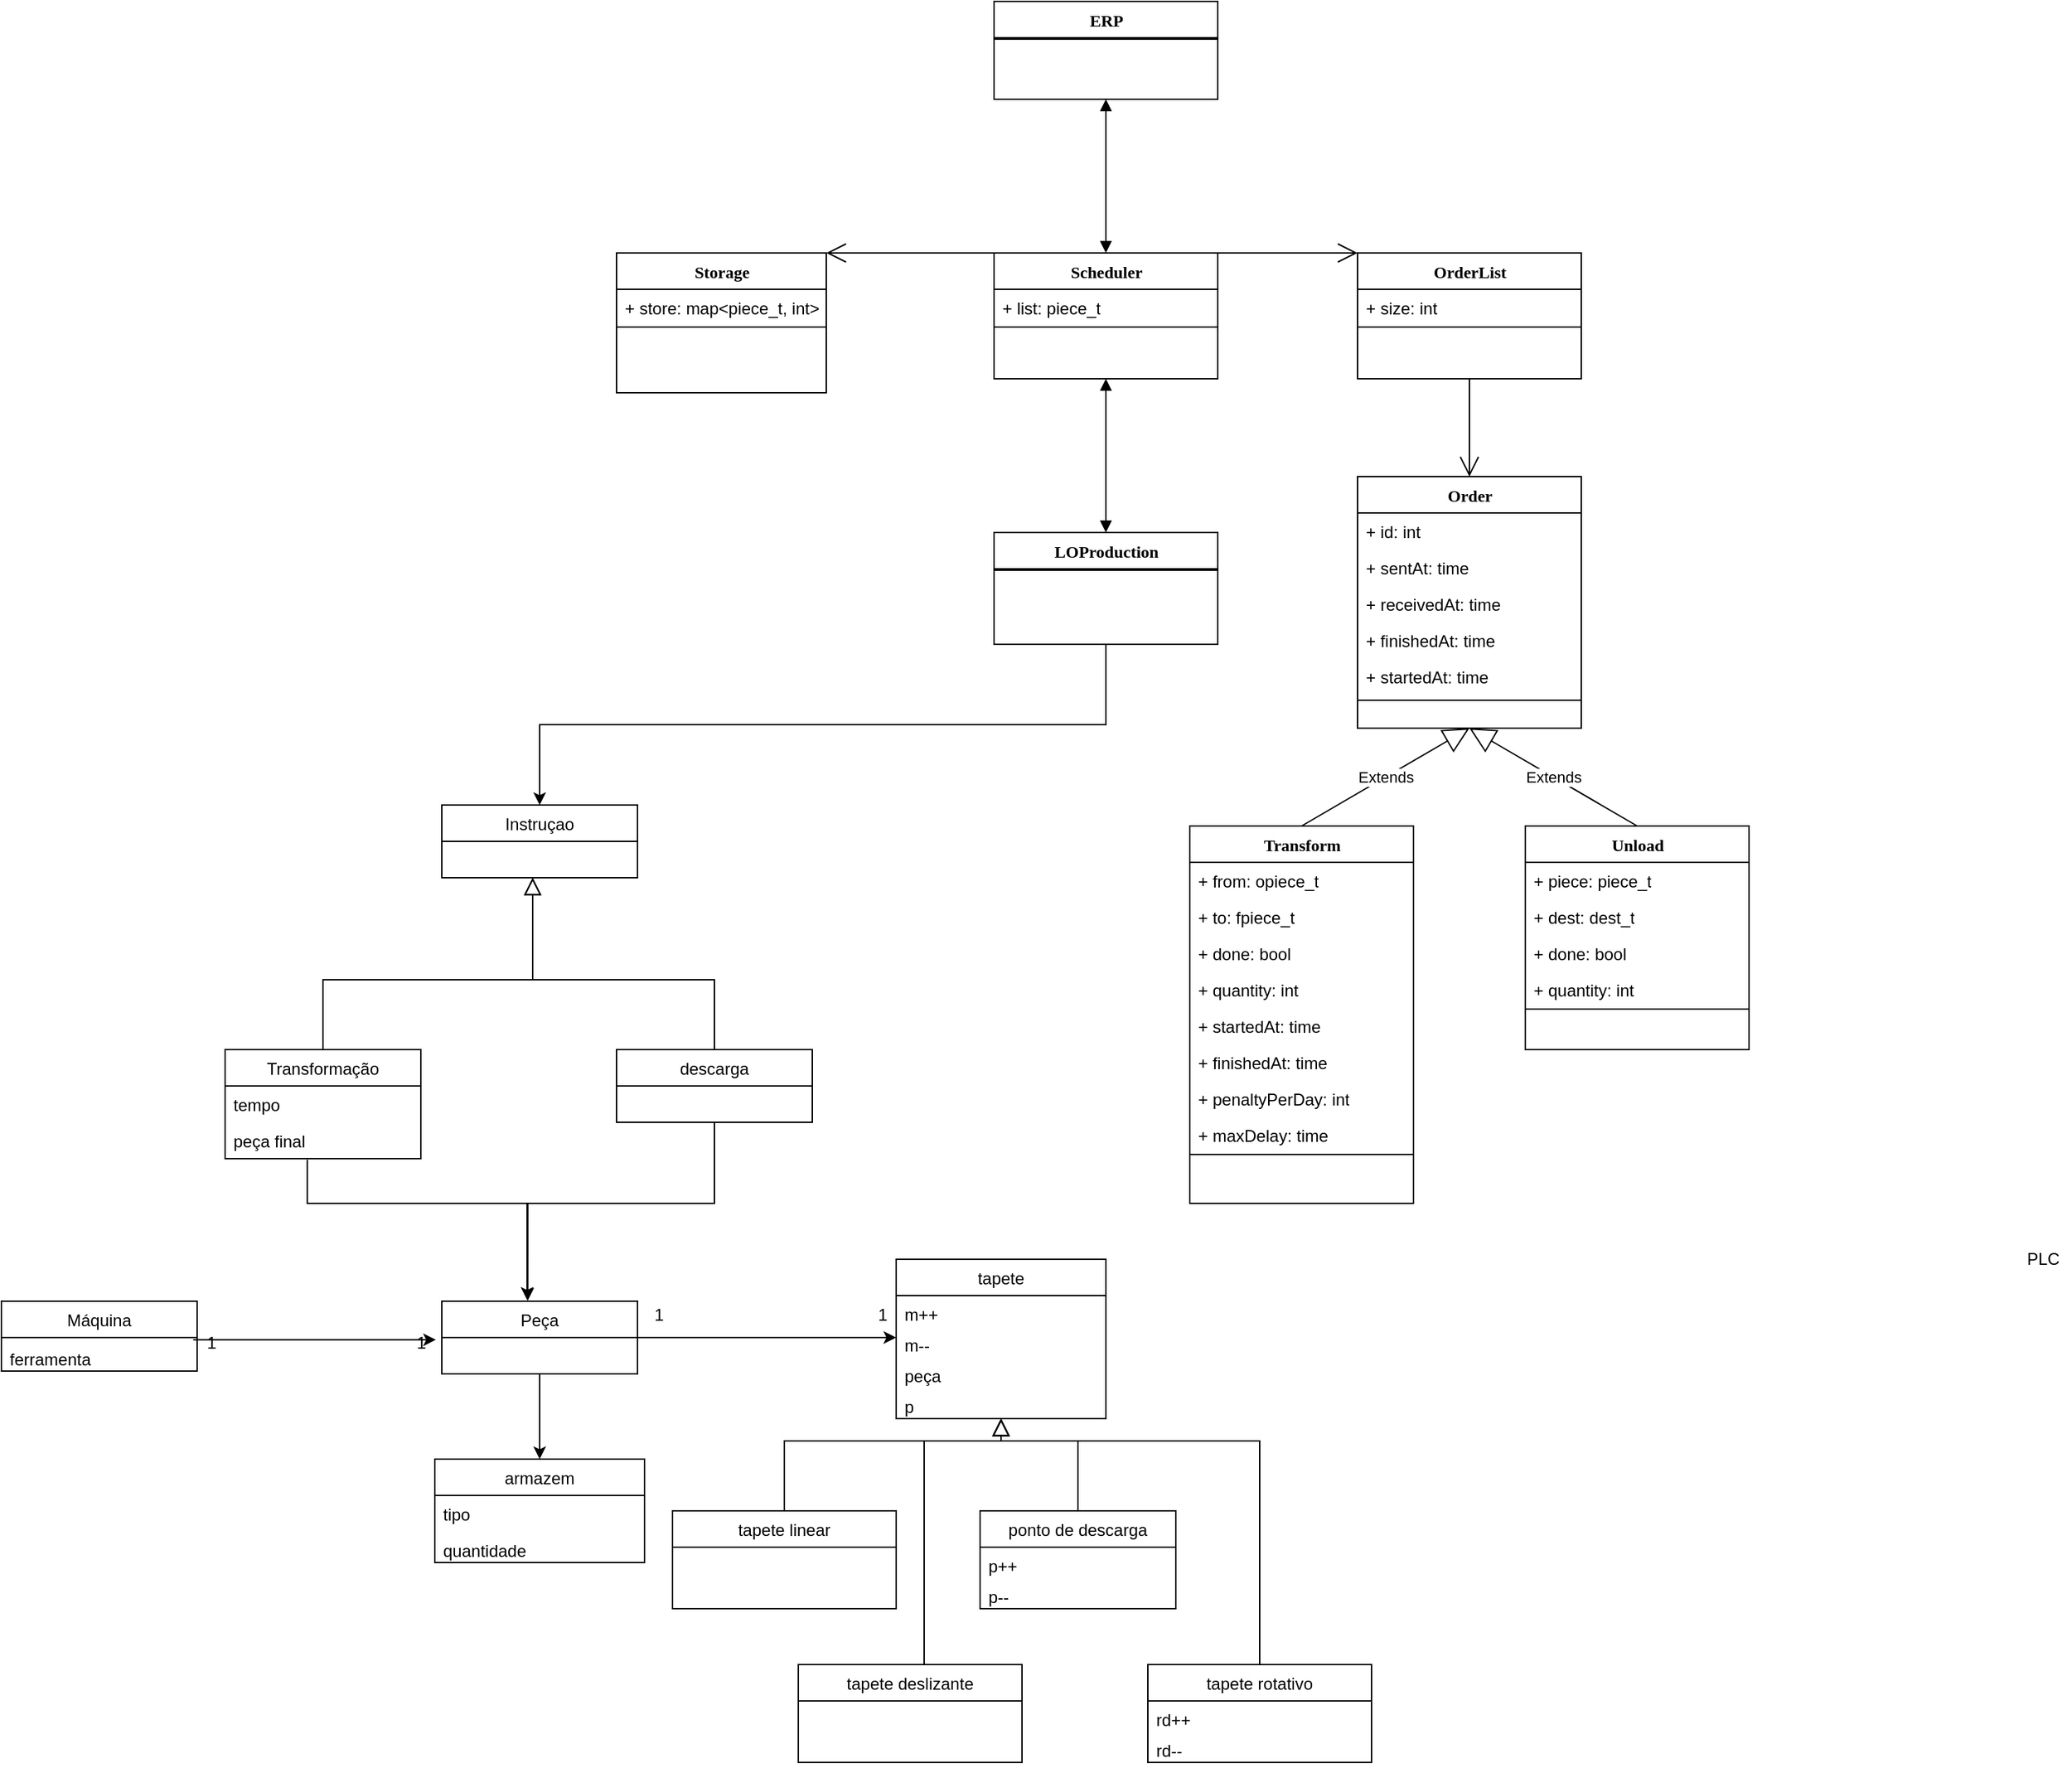 <mxfile version="14.4.3" type="device"><diagram id="C5RBs43oDa-KdzZeNtuy" name="Page-1"><mxGraphModel dx="1707" dy="4287" grid="1" gridSize="10" guides="1" tooltips="1" connect="1" arrows="1" fold="1" page="1" pageScale="1" pageWidth="2339" pageHeight="3300" math="0" shadow="0"><root><mxCell id="WIyWlLk6GJQsqaUBKTNV-0"/><mxCell id="WIyWlLk6GJQsqaUBKTNV-1" parent="WIyWlLk6GJQsqaUBKTNV-0"/><mxCell id="zkfFHV4jXpPFQw0GAbJ--0" value="tapete" style="swimlane;fontStyle=0;align=center;verticalAlign=top;childLayout=stackLayout;horizontal=1;startSize=26;horizontalStack=0;resizeParent=1;resizeLast=0;collapsible=1;marginBottom=0;rounded=0;shadow=0;strokeWidth=1;" parent="WIyWlLk6GJQsqaUBKTNV-1" vertex="1"><mxGeometry x="780" y="290" width="150" height="114" as="geometry"><mxRectangle x="230" y="140" width="160" height="26" as="alternateBounds"/></mxGeometry></mxCell><mxCell id="v0CSBMCxeXfFN6TYAhiG-16" value="m++" style="text;strokeColor=none;fillColor=none;align=left;verticalAlign=top;spacingLeft=4;spacingRight=4;overflow=hidden;rotatable=0;points=[[0,0.5],[1,0.5]];portConstraint=eastwest;" parent="zkfFHV4jXpPFQw0GAbJ--0" vertex="1"><mxGeometry y="26" width="150" height="22" as="geometry"/></mxCell><mxCell id="v0CSBMCxeXfFN6TYAhiG-17" value="m--" style="text;strokeColor=none;fillColor=none;align=left;verticalAlign=top;spacingLeft=4;spacingRight=4;overflow=hidden;rotatable=0;points=[[0,0.5],[1,0.5]];portConstraint=eastwest;" parent="zkfFHV4jXpPFQw0GAbJ--0" vertex="1"><mxGeometry y="48" width="150" height="22" as="geometry"/></mxCell><mxCell id="Hv88nGo8CJfl4TPQzzaQ-0" value="peça" style="text;strokeColor=none;fillColor=none;align=left;verticalAlign=top;spacingLeft=4;spacingRight=4;overflow=hidden;rotatable=0;points=[[0,0.5],[1,0.5]];portConstraint=eastwest;" parent="zkfFHV4jXpPFQw0GAbJ--0" vertex="1"><mxGeometry y="70" width="150" height="22" as="geometry"/></mxCell><mxCell id="Hv88nGo8CJfl4TPQzzaQ-20" value="p" style="text;strokeColor=none;fillColor=none;align=left;verticalAlign=top;spacingLeft=4;spacingRight=4;overflow=hidden;rotatable=0;points=[[0,0.5],[1,0.5]];portConstraint=eastwest;" parent="zkfFHV4jXpPFQw0GAbJ--0" vertex="1"><mxGeometry y="92" width="150" height="22" as="geometry"/></mxCell><mxCell id="zkfFHV4jXpPFQw0GAbJ--6" value="tapete linear" style="swimlane;fontStyle=0;align=center;verticalAlign=top;childLayout=stackLayout;horizontal=1;startSize=26;horizontalStack=0;resizeParent=1;resizeLast=0;collapsible=1;marginBottom=0;rounded=0;shadow=0;strokeWidth=1;" parent="WIyWlLk6GJQsqaUBKTNV-1" vertex="1"><mxGeometry x="620" y="470" width="160" height="70" as="geometry"><mxRectangle x="130" y="380" width="160" height="26" as="alternateBounds"/></mxGeometry></mxCell><mxCell id="zkfFHV4jXpPFQw0GAbJ--12" value="" style="endArrow=block;endSize=10;endFill=0;shadow=0;strokeWidth=1;rounded=0;edgeStyle=elbowEdgeStyle;elbow=vertical;exitX=0.5;exitY=0;exitDx=0;exitDy=0;" parent="WIyWlLk6GJQsqaUBKTNV-1" source="zkfFHV4jXpPFQw0GAbJ--6" target="zkfFHV4jXpPFQw0GAbJ--0" edge="1"><mxGeometry width="160" relative="1" as="geometry"><mxPoint x="750" y="470" as="sourcePoint"/><mxPoint x="750" y="313" as="targetPoint"/><Array as="points"><mxPoint x="855" y="420"/></Array></mxGeometry></mxCell><mxCell id="zkfFHV4jXpPFQw0GAbJ--13" value="tapete rotativo" style="swimlane;fontStyle=0;align=center;verticalAlign=top;childLayout=stackLayout;horizontal=1;startSize=26;horizontalStack=0;resizeParent=1;resizeLast=0;collapsible=1;marginBottom=0;rounded=0;shadow=0;strokeWidth=1;" parent="WIyWlLk6GJQsqaUBKTNV-1" vertex="1"><mxGeometry x="960" y="580" width="160" height="70" as="geometry"><mxRectangle x="340" y="380" width="170" height="26" as="alternateBounds"/></mxGeometry></mxCell><mxCell id="v0CSBMCxeXfFN6TYAhiG-13" value="rd++" style="text;strokeColor=none;fillColor=none;align=left;verticalAlign=top;spacingLeft=4;spacingRight=4;overflow=hidden;rotatable=0;points=[[0,0.5],[1,0.5]];portConstraint=eastwest;" parent="zkfFHV4jXpPFQw0GAbJ--13" vertex="1"><mxGeometry y="26" width="160" height="22" as="geometry"/></mxCell><mxCell id="v0CSBMCxeXfFN6TYAhiG-18" value="rd--" style="text;strokeColor=none;fillColor=none;align=left;verticalAlign=top;spacingLeft=4;spacingRight=4;overflow=hidden;rotatable=0;points=[[0,0.5],[1,0.5]];portConstraint=eastwest;" parent="zkfFHV4jXpPFQw0GAbJ--13" vertex="1"><mxGeometry y="48" width="160" height="22" as="geometry"/></mxCell><mxCell id="zkfFHV4jXpPFQw0GAbJ--16" value="" style="endArrow=block;endSize=10;endFill=0;shadow=0;strokeWidth=1;rounded=0;edgeStyle=elbowEdgeStyle;elbow=vertical;" parent="WIyWlLk6GJQsqaUBKTNV-1" source="zkfFHV4jXpPFQw0GAbJ--13" target="zkfFHV4jXpPFQw0GAbJ--0" edge="1"><mxGeometry width="160" relative="1" as="geometry"><mxPoint x="760" y="483" as="sourcePoint"/><mxPoint x="860" y="381" as="targetPoint"/><Array as="points"><mxPoint x="1040" y="420"/><mxPoint x="1010" y="420"/></Array></mxGeometry></mxCell><mxCell id="P91-9rj1W5YFHBLRvSyS-11" value="Máquina" style="swimlane;fontStyle=0;childLayout=stackLayout;horizontal=1;startSize=26;fillColor=none;horizontalStack=0;resizeParent=1;resizeParentMax=0;resizeLast=0;collapsible=1;marginBottom=0;" parent="WIyWlLk6GJQsqaUBKTNV-1" vertex="1"><mxGeometry x="140" y="320" width="140" height="50" as="geometry"/></mxCell><mxCell id="P91-9rj1W5YFHBLRvSyS-15" value="armazem" style="swimlane;fontStyle=0;childLayout=stackLayout;horizontal=1;startSize=26;fillColor=none;horizontalStack=0;resizeParent=1;resizeParentMax=0;resizeLast=0;collapsible=1;marginBottom=0;" parent="WIyWlLk6GJQsqaUBKTNV-1" vertex="1"><mxGeometry x="450" y="433" width="150" height="74" as="geometry"/></mxCell><mxCell id="P91-9rj1W5YFHBLRvSyS-16" value="tipo" style="text;strokeColor=none;fillColor=none;align=left;verticalAlign=top;spacingLeft=4;spacingRight=4;overflow=hidden;rotatable=0;points=[[0,0.5],[1,0.5]];portConstraint=eastwest;" parent="P91-9rj1W5YFHBLRvSyS-15" vertex="1"><mxGeometry y="26" width="150" height="26" as="geometry"/></mxCell><mxCell id="P91-9rj1W5YFHBLRvSyS-27" value="quantidade" style="text;strokeColor=none;fillColor=none;align=left;verticalAlign=top;spacingLeft=4;spacingRight=4;overflow=hidden;rotatable=0;points=[[0,0.5],[1,0.5]];portConstraint=eastwest;" parent="P91-9rj1W5YFHBLRvSyS-15" vertex="1"><mxGeometry y="52" width="150" height="22" as="geometry"/></mxCell><mxCell id="P91-9rj1W5YFHBLRvSyS-34" value="" style="endArrow=block;endSize=10;endFill=0;shadow=0;strokeWidth=1;rounded=0;edgeStyle=elbowEdgeStyle;elbow=vertical;exitX=0.5;exitY=0;exitDx=0;exitDy=0;entryX=0.5;entryY=1;entryDx=0;entryDy=0;" parent="WIyWlLk6GJQsqaUBKTNV-1" source="P91-9rj1W5YFHBLRvSyS-35" target="zkfFHV4jXpPFQw0GAbJ--0" edge="1"><mxGeometry width="160" relative="1" as="geometry"><mxPoint x="1120" y="510" as="sourcePoint"/><mxPoint x="1210" y="414" as="targetPoint"/><Array as="points"><mxPoint x="920" y="420"/><mxPoint x="1010" y="510"/><mxPoint x="890" y="420"/><mxPoint x="960" y="490"/><mxPoint x="1260" y="470"/></Array></mxGeometry></mxCell><mxCell id="P91-9rj1W5YFHBLRvSyS-35" value="ponto de descarga" style="swimlane;fontStyle=0;childLayout=stackLayout;horizontal=1;startSize=26;fillColor=none;horizontalStack=0;resizeParent=1;resizeParentMax=0;resizeLast=0;collapsible=1;marginBottom=0;" parent="WIyWlLk6GJQsqaUBKTNV-1" vertex="1"><mxGeometry x="840" y="470" width="140" height="70" as="geometry"/></mxCell><mxCell id="v0CSBMCxeXfFN6TYAhiG-19" value="p++" style="text;strokeColor=none;fillColor=none;align=left;verticalAlign=top;spacingLeft=4;spacingRight=4;overflow=hidden;rotatable=0;points=[[0,0.5],[1,0.5]];portConstraint=eastwest;" parent="P91-9rj1W5YFHBLRvSyS-35" vertex="1"><mxGeometry y="26" width="140" height="22" as="geometry"/></mxCell><mxCell id="v0CSBMCxeXfFN6TYAhiG-20" value="p--" style="text;strokeColor=none;fillColor=none;align=left;verticalAlign=top;spacingLeft=4;spacingRight=4;overflow=hidden;rotatable=0;points=[[0,0.5],[1,0.5]];portConstraint=eastwest;" parent="P91-9rj1W5YFHBLRvSyS-35" vertex="1"><mxGeometry y="48" width="140" height="22" as="geometry"/></mxCell><mxCell id="P91-9rj1W5YFHBLRvSyS-59" style="edgeStyle=orthogonalEdgeStyle;rounded=0;orthogonalLoop=1;jettySize=auto;html=1;exitX=1;exitY=0.5;exitDx=0;exitDy=0;" parent="WIyWlLk6GJQsqaUBKTNV-1" source="P91-9rj1W5YFHBLRvSyS-53" edge="1"><mxGeometry relative="1" as="geometry"><mxPoint x="780" y="346" as="targetPoint"/></mxGeometry></mxCell><mxCell id="v0CSBMCxeXfFN6TYAhiG-6" style="edgeStyle=orthogonalEdgeStyle;rounded=0;orthogonalLoop=1;jettySize=auto;html=1;exitX=0.5;exitY=1;exitDx=0;exitDy=0;" parent="WIyWlLk6GJQsqaUBKTNV-1" source="P91-9rj1W5YFHBLRvSyS-53" target="P91-9rj1W5YFHBLRvSyS-15" edge="1"><mxGeometry relative="1" as="geometry"/></mxCell><mxCell id="P91-9rj1W5YFHBLRvSyS-53" value="Peça" style="swimlane;fontStyle=0;childLayout=stackLayout;horizontal=1;startSize=26;fillColor=none;horizontalStack=0;resizeParent=1;resizeParentMax=0;resizeLast=0;collapsible=1;marginBottom=0;" parent="WIyWlLk6GJQsqaUBKTNV-1" vertex="1"><mxGeometry x="455" y="320" width="140" height="52" as="geometry"/></mxCell><mxCell id="P91-9rj1W5YFHBLRvSyS-62" style="edgeStyle=orthogonalEdgeStyle;rounded=0;orthogonalLoop=1;jettySize=auto;html=1;exitX=-0.14;exitY=0.38;exitDx=0;exitDy=0;entryX=1.04;entryY=0.38;entryDx=0;entryDy=0;exitPerimeter=0;entryPerimeter=0;" parent="WIyWlLk6GJQsqaUBKTNV-1" source="P91-9rj1W5YFHBLRvSyS-81" target="P91-9rj1W5YFHBLRvSyS-82" edge="1"><mxGeometry relative="1" as="geometry"><Array as="points"><mxPoint x="410" y="348"/><mxPoint x="410" y="348"/></Array></mxGeometry></mxCell><mxCell id="P91-9rj1W5YFHBLRvSyS-61" value="ferramenta" style="text;strokeColor=none;fillColor=none;align=left;verticalAlign=top;spacingLeft=4;spacingRight=4;overflow=hidden;rotatable=0;points=[[0,0.5],[1,0.5]];portConstraint=eastwest;" parent="WIyWlLk6GJQsqaUBKTNV-1" vertex="1"><mxGeometry x="140" y="348" width="140" height="22" as="geometry"/></mxCell><mxCell id="P91-9rj1W5YFHBLRvSyS-64" value="Transformação" style="swimlane;fontStyle=0;childLayout=stackLayout;horizontal=1;startSize=26;fillColor=none;horizontalStack=0;resizeParent=1;resizeParentMax=0;resizeLast=0;collapsible=1;marginBottom=0;" parent="WIyWlLk6GJQsqaUBKTNV-1" vertex="1"><mxGeometry x="300" y="140" width="140" height="78" as="geometry"/></mxCell><mxCell id="P91-9rj1W5YFHBLRvSyS-65" value="tempo" style="text;strokeColor=none;fillColor=none;align=left;verticalAlign=top;spacingLeft=4;spacingRight=4;overflow=hidden;rotatable=0;points=[[0,0.5],[1,0.5]];portConstraint=eastwest;" parent="P91-9rj1W5YFHBLRvSyS-64" vertex="1"><mxGeometry y="26" width="140" height="26" as="geometry"/></mxCell><mxCell id="P91-9rj1W5YFHBLRvSyS-66" value="peça final" style="text;strokeColor=none;fillColor=none;align=left;verticalAlign=top;spacingLeft=4;spacingRight=4;overflow=hidden;rotatable=0;points=[[0,0.5],[1,0.5]];portConstraint=eastwest;" parent="P91-9rj1W5YFHBLRvSyS-64" vertex="1"><mxGeometry y="52" width="140" height="26" as="geometry"/></mxCell><mxCell id="P91-9rj1W5YFHBLRvSyS-79" value="1" style="text;html=1;align=center;verticalAlign=middle;resizable=0;points=[];autosize=1;" parent="WIyWlLk6GJQsqaUBKTNV-1" vertex="1"><mxGeometry x="760" y="320" width="20" height="20" as="geometry"/></mxCell><mxCell id="P91-9rj1W5YFHBLRvSyS-80" value="1" style="text;html=1;align=center;verticalAlign=middle;resizable=0;points=[];autosize=1;" parent="WIyWlLk6GJQsqaUBKTNV-1" vertex="1"><mxGeometry x="600" y="320" width="20" height="20" as="geometry"/></mxCell><mxCell id="P91-9rj1W5YFHBLRvSyS-81" value="1" style="text;html=1;align=center;verticalAlign=middle;resizable=0;points=[];autosize=1;" parent="WIyWlLk6GJQsqaUBKTNV-1" vertex="1"><mxGeometry x="280" y="340" width="20" height="20" as="geometry"/></mxCell><mxCell id="P91-9rj1W5YFHBLRvSyS-82" value="1" style="text;html=1;align=center;verticalAlign=middle;resizable=0;points=[];autosize=1;" parent="WIyWlLk6GJQsqaUBKTNV-1" vertex="1"><mxGeometry x="430" y="340" width="20" height="20" as="geometry"/></mxCell><mxCell id="v0CSBMCxeXfFN6TYAhiG-4" value="tapete deslizante" style="swimlane;fontStyle=0;align=center;verticalAlign=top;childLayout=stackLayout;horizontal=1;startSize=26;horizontalStack=0;resizeParent=1;resizeLast=0;collapsible=1;marginBottom=0;rounded=0;shadow=0;strokeWidth=1;" parent="WIyWlLk6GJQsqaUBKTNV-1" vertex="1"><mxGeometry x="710" y="580" width="160" height="70" as="geometry"><mxRectangle x="130" y="380" width="160" height="26" as="alternateBounds"/></mxGeometry></mxCell><mxCell id="v0CSBMCxeXfFN6TYAhiG-5" value="" style="endArrow=block;endSize=10;endFill=0;shadow=0;strokeWidth=1;rounded=0;edgeStyle=elbowEdgeStyle;elbow=vertical;entryX=0.5;entryY=1;entryDx=0;entryDy=0;" parent="WIyWlLk6GJQsqaUBKTNV-1" source="v0CSBMCxeXfFN6TYAhiG-4" target="zkfFHV4jXpPFQw0GAbJ--0" edge="1"><mxGeometry width="160" relative="1" as="geometry"><mxPoint x="760" y="480" as="sourcePoint"/><mxPoint x="860" y="380" as="targetPoint"/><Array as="points"><mxPoint x="800" y="420"/><mxPoint x="790" y="420"/><mxPoint x="800" y="480"/><mxPoint x="800" y="540"/><mxPoint x="855" y="510"/><mxPoint x="900" y="440"/><mxPoint x="890" y="460"/><mxPoint x="855" y="520"/><mxPoint x="860" y="450"/><mxPoint x="880" y="440"/></Array></mxGeometry></mxCell><mxCell id="v0CSBMCxeXfFN6TYAhiG-37" value="PLC" style="text;html=1;align=center;verticalAlign=middle;resizable=0;points=[];autosize=1;" parent="WIyWlLk6GJQsqaUBKTNV-1" vertex="1"><mxGeometry x="1580" y="280" width="40" height="20" as="geometry"/></mxCell><mxCell id="Hv88nGo8CJfl4TPQzzaQ-1" value="Instruçao" style="swimlane;fontStyle=0;childLayout=stackLayout;horizontal=1;startSize=26;fillColor=none;horizontalStack=0;resizeParent=1;resizeParentMax=0;resizeLast=0;collapsible=1;marginBottom=0;" parent="WIyWlLk6GJQsqaUBKTNV-1" vertex="1"><mxGeometry x="455" y="-35" width="140" height="52" as="geometry"/></mxCell><mxCell id="Hv88nGo8CJfl4TPQzzaQ-15" style="edgeStyle=orthogonalEdgeStyle;rounded=0;orthogonalLoop=1;jettySize=auto;html=1;exitX=0.5;exitY=1;exitDx=0;exitDy=0;entryX=0.439;entryY=-0.008;entryDx=0;entryDy=0;entryPerimeter=0;" parent="WIyWlLk6GJQsqaUBKTNV-1" source="Hv88nGo8CJfl4TPQzzaQ-5" target="P91-9rj1W5YFHBLRvSyS-53" edge="1"><mxGeometry relative="1" as="geometry"><Array as="points"><mxPoint x="650" y="250"/><mxPoint x="517" y="250"/></Array></mxGeometry></mxCell><mxCell id="Hv88nGo8CJfl4TPQzzaQ-5" value="descarga" style="swimlane;fontStyle=0;childLayout=stackLayout;horizontal=1;startSize=26;fillColor=none;horizontalStack=0;resizeParent=1;resizeParentMax=0;resizeLast=0;collapsible=1;marginBottom=0;" parent="WIyWlLk6GJQsqaUBKTNV-1" vertex="1"><mxGeometry x="580" y="140" width="140" height="52" as="geometry"/></mxCell><mxCell id="Hv88nGo8CJfl4TPQzzaQ-8" value="" style="endArrow=block;endSize=10;endFill=0;shadow=0;strokeWidth=1;rounded=0;edgeStyle=elbowEdgeStyle;elbow=vertical;exitX=0.5;exitY=0;exitDx=0;exitDy=0;" parent="WIyWlLk6GJQsqaUBKTNV-1" source="P91-9rj1W5YFHBLRvSyS-64" edge="1"><mxGeometry width="160" relative="1" as="geometry"><mxPoint x="810" y="590" as="sourcePoint"/><mxPoint x="520" y="17" as="targetPoint"/><Array as="points"><mxPoint x="510" y="90"/><mxPoint x="810" y="430"/><mxPoint x="800" y="430"/><mxPoint x="810" y="490"/><mxPoint x="810" y="550"/><mxPoint x="865" y="520"/><mxPoint x="910" y="450"/><mxPoint x="900" y="470"/><mxPoint x="865" y="530"/><mxPoint x="870" y="460"/><mxPoint x="890" y="450"/></Array></mxGeometry></mxCell><mxCell id="Hv88nGo8CJfl4TPQzzaQ-11" value="" style="endArrow=block;endSize=10;endFill=0;shadow=0;strokeWidth=1;rounded=0;edgeStyle=elbowEdgeStyle;elbow=vertical;exitX=0.5;exitY=0;exitDx=0;exitDy=0;" parent="WIyWlLk6GJQsqaUBKTNV-1" source="Hv88nGo8CJfl4TPQzzaQ-5" edge="1"><mxGeometry width="160" relative="1" as="geometry"><mxPoint x="380" y="174" as="sourcePoint"/><mxPoint x="520" y="17" as="targetPoint"/><Array as="points"><mxPoint x="510" y="90"/><mxPoint x="590" y="90"/><mxPoint x="820" y="440"/><mxPoint x="810" y="440"/><mxPoint x="820" y="500"/><mxPoint x="820" y="560"/><mxPoint x="875" y="530"/><mxPoint x="920" y="460"/><mxPoint x="910" y="480"/><mxPoint x="875" y="540"/><mxPoint x="880" y="470"/><mxPoint x="900" y="460"/></Array></mxGeometry></mxCell><mxCell id="Hv88nGo8CJfl4TPQzzaQ-18" style="edgeStyle=orthogonalEdgeStyle;rounded=0;orthogonalLoop=1;jettySize=auto;html=1;exitX=0.42;exitY=1.031;exitDx=0;exitDy=0;exitPerimeter=0;" parent="WIyWlLk6GJQsqaUBKTNV-1" source="P91-9rj1W5YFHBLRvSyS-66" edge="1"><mxGeometry relative="1" as="geometry"><mxPoint x="660" y="202" as="sourcePoint"/><mxPoint x="516" y="319" as="targetPoint"/><Array as="points"><mxPoint x="359" y="250"/><mxPoint x="516" y="250"/></Array></mxGeometry></mxCell><mxCell id="FWBqy35PgAxH1FF9hyQz-0" value="Order" style="swimlane;html=1;fontStyle=1;align=center;verticalAlign=top;childLayout=stackLayout;horizontal=1;startSize=26;horizontalStack=0;resizeParent=1;resizeLast=0;collapsible=1;marginBottom=0;swimlaneFillColor=#ffffff;rounded=0;shadow=0;comic=0;labelBackgroundColor=none;strokeWidth=1;fillColor=none;fontFamily=Verdana;fontSize=12" vertex="1" parent="WIyWlLk6GJQsqaUBKTNV-1"><mxGeometry x="1110" y="-270" width="160" height="180" as="geometry"/></mxCell><mxCell id="FWBqy35PgAxH1FF9hyQz-1" value="+ id: int" style="text;html=1;strokeColor=none;fillColor=none;align=left;verticalAlign=top;spacingLeft=4;spacingRight=4;whiteSpace=wrap;overflow=hidden;rotatable=0;points=[[0,0.5],[1,0.5]];portConstraint=eastwest;" vertex="1" parent="FWBqy35PgAxH1FF9hyQz-0"><mxGeometry y="26" width="160" height="26" as="geometry"/></mxCell><mxCell id="FWBqy35PgAxH1FF9hyQz-2" value="+ sentAt: time" style="text;html=1;strokeColor=none;fillColor=none;align=left;verticalAlign=top;spacingLeft=4;spacingRight=4;whiteSpace=wrap;overflow=hidden;rotatable=0;points=[[0,0.5],[1,0.5]];portConstraint=eastwest;" vertex="1" parent="FWBqy35PgAxH1FF9hyQz-0"><mxGeometry y="52" width="160" height="26" as="geometry"/></mxCell><mxCell id="FWBqy35PgAxH1FF9hyQz-3" value="+ receivedAt: time" style="text;html=1;strokeColor=none;fillColor=none;align=left;verticalAlign=top;spacingLeft=4;spacingRight=4;whiteSpace=wrap;overflow=hidden;rotatable=0;points=[[0,0.5],[1,0.5]];portConstraint=eastwest;" vertex="1" parent="FWBqy35PgAxH1FF9hyQz-0"><mxGeometry y="78" width="160" height="26" as="geometry"/></mxCell><mxCell id="FWBqy35PgAxH1FF9hyQz-4" value="+ finishedAt: time" style="text;html=1;strokeColor=none;fillColor=none;align=left;verticalAlign=top;spacingLeft=4;spacingRight=4;whiteSpace=wrap;overflow=hidden;rotatable=0;points=[[0,0.5],[1,0.5]];portConstraint=eastwest;" vertex="1" parent="FWBqy35PgAxH1FF9hyQz-0"><mxGeometry y="104" width="160" height="26" as="geometry"/></mxCell><mxCell id="FWBqy35PgAxH1FF9hyQz-5" value="+ startedAt: time" style="text;html=1;strokeColor=none;fillColor=none;align=left;verticalAlign=top;spacingLeft=4;spacingRight=4;whiteSpace=wrap;overflow=hidden;rotatable=0;points=[[0,0.5],[1,0.5]];portConstraint=eastwest;" vertex="1" parent="FWBqy35PgAxH1FF9hyQz-0"><mxGeometry y="130" width="160" height="26" as="geometry"/></mxCell><mxCell id="FWBqy35PgAxH1FF9hyQz-6" value="" style="line;html=1;strokeWidth=1;fillColor=none;align=left;verticalAlign=middle;spacingTop=-1;spacingLeft=3;spacingRight=3;rotatable=0;labelPosition=right;points=[];portConstraint=eastwest;" vertex="1" parent="FWBqy35PgAxH1FF9hyQz-0"><mxGeometry y="156" width="160" height="8" as="geometry"/></mxCell><mxCell id="FWBqy35PgAxH1FF9hyQz-7" value="Transform" style="swimlane;html=1;fontStyle=1;align=center;verticalAlign=top;childLayout=stackLayout;horizontal=1;startSize=26;horizontalStack=0;resizeParent=1;resizeLast=0;collapsible=1;marginBottom=0;swimlaneFillColor=#ffffff;rounded=0;shadow=0;comic=0;labelBackgroundColor=none;strokeWidth=1;fillColor=none;fontFamily=Verdana;fontSize=12" vertex="1" parent="WIyWlLk6GJQsqaUBKTNV-1"><mxGeometry x="990" y="-20" width="160" height="270" as="geometry"/></mxCell><mxCell id="FWBqy35PgAxH1FF9hyQz-8" value="+ from: opiece_t" style="text;html=1;strokeColor=none;fillColor=none;align=left;verticalAlign=top;spacingLeft=4;spacingRight=4;whiteSpace=wrap;overflow=hidden;rotatable=0;points=[[0,0.5],[1,0.5]];portConstraint=eastwest;" vertex="1" parent="FWBqy35PgAxH1FF9hyQz-7"><mxGeometry y="26" width="160" height="26" as="geometry"/></mxCell><mxCell id="FWBqy35PgAxH1FF9hyQz-9" value="+ to: fpiece_t" style="text;html=1;strokeColor=none;fillColor=none;align=left;verticalAlign=top;spacingLeft=4;spacingRight=4;whiteSpace=wrap;overflow=hidden;rotatable=0;points=[[0,0.5],[1,0.5]];portConstraint=eastwest;" vertex="1" parent="FWBqy35PgAxH1FF9hyQz-7"><mxGeometry y="52" width="160" height="26" as="geometry"/></mxCell><mxCell id="FWBqy35PgAxH1FF9hyQz-10" value="+ done: bool" style="text;html=1;strokeColor=none;fillColor=none;align=left;verticalAlign=top;spacingLeft=4;spacingRight=4;whiteSpace=wrap;overflow=hidden;rotatable=0;points=[[0,0.5],[1,0.5]];portConstraint=eastwest;" vertex="1" parent="FWBqy35PgAxH1FF9hyQz-7"><mxGeometry y="78" width="160" height="26" as="geometry"/></mxCell><mxCell id="FWBqy35PgAxH1FF9hyQz-11" value="+ quantity: int" style="text;html=1;strokeColor=none;fillColor=none;align=left;verticalAlign=top;spacingLeft=4;spacingRight=4;whiteSpace=wrap;overflow=hidden;rotatable=0;points=[[0,0.5],[1,0.5]];portConstraint=eastwest;" vertex="1" parent="FWBqy35PgAxH1FF9hyQz-7"><mxGeometry y="104" width="160" height="26" as="geometry"/></mxCell><mxCell id="FWBqy35PgAxH1FF9hyQz-12" value="+ startedAt: time" style="text;html=1;strokeColor=none;fillColor=none;align=left;verticalAlign=top;spacingLeft=4;spacingRight=4;whiteSpace=wrap;overflow=hidden;rotatable=0;points=[[0,0.5],[1,0.5]];portConstraint=eastwest;" vertex="1" parent="FWBqy35PgAxH1FF9hyQz-7"><mxGeometry y="130" width="160" height="26" as="geometry"/></mxCell><mxCell id="FWBqy35PgAxH1FF9hyQz-13" value="+ finishedAt: time" style="text;html=1;strokeColor=none;fillColor=none;align=left;verticalAlign=top;spacingLeft=4;spacingRight=4;whiteSpace=wrap;overflow=hidden;rotatable=0;points=[[0,0.5],[1,0.5]];portConstraint=eastwest;" vertex="1" parent="FWBqy35PgAxH1FF9hyQz-7"><mxGeometry y="156" width="160" height="26" as="geometry"/></mxCell><mxCell id="FWBqy35PgAxH1FF9hyQz-14" value="+ penaltyPerDay: int" style="text;html=1;strokeColor=none;fillColor=none;align=left;verticalAlign=top;spacingLeft=4;spacingRight=4;whiteSpace=wrap;overflow=hidden;rotatable=0;points=[[0,0.5],[1,0.5]];portConstraint=eastwest;" vertex="1" parent="FWBqy35PgAxH1FF9hyQz-7"><mxGeometry y="182" width="160" height="26" as="geometry"/></mxCell><mxCell id="FWBqy35PgAxH1FF9hyQz-15" value="+ maxDelay: time" style="text;html=1;strokeColor=none;fillColor=none;align=left;verticalAlign=top;spacingLeft=4;spacingRight=4;whiteSpace=wrap;overflow=hidden;rotatable=0;points=[[0,0.5],[1,0.5]];portConstraint=eastwest;" vertex="1" parent="FWBqy35PgAxH1FF9hyQz-7"><mxGeometry y="208" width="160" height="26" as="geometry"/></mxCell><mxCell id="FWBqy35PgAxH1FF9hyQz-16" value="" style="line;html=1;strokeWidth=1;fillColor=none;align=left;verticalAlign=middle;spacingTop=-1;spacingLeft=3;spacingRight=3;rotatable=0;labelPosition=right;points=[];portConstraint=eastwest;" vertex="1" parent="FWBqy35PgAxH1FF9hyQz-7"><mxGeometry y="234" width="160" height="2" as="geometry"/></mxCell><mxCell id="FWBqy35PgAxH1FF9hyQz-17" value="Unload" style="swimlane;html=1;fontStyle=1;align=center;verticalAlign=top;childLayout=stackLayout;horizontal=1;startSize=26;horizontalStack=0;resizeParent=1;resizeLast=0;collapsible=1;marginBottom=0;swimlaneFillColor=#ffffff;rounded=0;shadow=0;comic=0;labelBackgroundColor=none;strokeWidth=1;fillColor=none;fontFamily=Verdana;fontSize=12" vertex="1" parent="WIyWlLk6GJQsqaUBKTNV-1"><mxGeometry x="1230" y="-20" width="160" height="160" as="geometry"/></mxCell><mxCell id="FWBqy35PgAxH1FF9hyQz-18" value="+ piece: piece_t" style="text;html=1;strokeColor=none;fillColor=none;align=left;verticalAlign=top;spacingLeft=4;spacingRight=4;whiteSpace=wrap;overflow=hidden;rotatable=0;points=[[0,0.5],[1,0.5]];portConstraint=eastwest;" vertex="1" parent="FWBqy35PgAxH1FF9hyQz-17"><mxGeometry y="26" width="160" height="26" as="geometry"/></mxCell><mxCell id="FWBqy35PgAxH1FF9hyQz-19" value="+ dest: dest_t" style="text;html=1;strokeColor=none;fillColor=none;align=left;verticalAlign=top;spacingLeft=4;spacingRight=4;whiteSpace=wrap;overflow=hidden;rotatable=0;points=[[0,0.5],[1,0.5]];portConstraint=eastwest;" vertex="1" parent="FWBqy35PgAxH1FF9hyQz-17"><mxGeometry y="52" width="160" height="26" as="geometry"/></mxCell><mxCell id="FWBqy35PgAxH1FF9hyQz-20" value="+ done: bool" style="text;html=1;strokeColor=none;fillColor=none;align=left;verticalAlign=top;spacingLeft=4;spacingRight=4;whiteSpace=wrap;overflow=hidden;rotatable=0;points=[[0,0.5],[1,0.5]];portConstraint=eastwest;" vertex="1" parent="FWBqy35PgAxH1FF9hyQz-17"><mxGeometry y="78" width="160" height="26" as="geometry"/></mxCell><mxCell id="FWBqy35PgAxH1FF9hyQz-21" value="+ quantity: int" style="text;html=1;strokeColor=none;fillColor=none;align=left;verticalAlign=top;spacingLeft=4;spacingRight=4;whiteSpace=wrap;overflow=hidden;rotatable=0;points=[[0,0.5],[1,0.5]];portConstraint=eastwest;" vertex="1" parent="FWBqy35PgAxH1FF9hyQz-17"><mxGeometry y="104" width="160" height="26" as="geometry"/></mxCell><mxCell id="FWBqy35PgAxH1FF9hyQz-22" value="" style="line;html=1;strokeWidth=1;fillColor=none;align=left;verticalAlign=middle;spacingTop=-1;spacingLeft=3;spacingRight=3;rotatable=0;labelPosition=right;points=[];portConstraint=eastwest;" vertex="1" parent="FWBqy35PgAxH1FF9hyQz-17"><mxGeometry y="130" width="160" height="2" as="geometry"/></mxCell><mxCell id="FWBqy35PgAxH1FF9hyQz-23" value="Extends" style="endArrow=block;endSize=16;endFill=0;html=1;entryX=0.5;entryY=1;entryDx=0;entryDy=0;exitX=0.5;exitY=0;exitDx=0;exitDy=0;" edge="1" parent="WIyWlLk6GJQsqaUBKTNV-1" source="FWBqy35PgAxH1FF9hyQz-7" target="FWBqy35PgAxH1FF9hyQz-0"><mxGeometry width="160" relative="1" as="geometry"><mxPoint x="1045" y="-110" as="sourcePoint"/><mxPoint x="1205" y="-110" as="targetPoint"/></mxGeometry></mxCell><mxCell id="FWBqy35PgAxH1FF9hyQz-24" value="Extends" style="endArrow=block;endSize=16;endFill=0;html=1;entryX=0.5;entryY=1;entryDx=0;entryDy=0;exitX=0.5;exitY=0;exitDx=0;exitDy=0;" edge="1" parent="WIyWlLk6GJQsqaUBKTNV-1" source="FWBqy35PgAxH1FF9hyQz-17" target="FWBqy35PgAxH1FF9hyQz-0"><mxGeometry width="160" relative="1" as="geometry"><mxPoint x="1180" y="-32" as="sourcePoint"/><mxPoint x="1270" y="-160" as="targetPoint"/></mxGeometry></mxCell><mxCell id="FWBqy35PgAxH1FF9hyQz-25" value="Storage" style="swimlane;html=1;fontStyle=1;align=center;verticalAlign=top;childLayout=stackLayout;horizontal=1;startSize=26;horizontalStack=0;resizeParent=1;resizeLast=0;collapsible=1;marginBottom=0;swimlaneFillColor=#ffffff;rounded=0;shadow=0;comic=0;labelBackgroundColor=none;strokeWidth=1;fillColor=none;fontFamily=Verdana;fontSize=12" vertex="1" parent="WIyWlLk6GJQsqaUBKTNV-1"><mxGeometry x="580" y="-430" width="150" height="100" as="geometry"/></mxCell><mxCell id="FWBqy35PgAxH1FF9hyQz-26" value="+ store: map&amp;lt;piece_t, int&amp;gt;" style="text;html=1;strokeColor=none;fillColor=none;align=left;verticalAlign=top;spacingLeft=4;spacingRight=4;whiteSpace=wrap;overflow=hidden;rotatable=0;points=[[0,0.5],[1,0.5]];portConstraint=eastwest;" vertex="1" parent="FWBqy35PgAxH1FF9hyQz-25"><mxGeometry y="26" width="150" height="26" as="geometry"/></mxCell><mxCell id="FWBqy35PgAxH1FF9hyQz-27" value="" style="line;html=1;strokeWidth=1;fillColor=none;align=left;verticalAlign=middle;spacingTop=-1;spacingLeft=3;spacingRight=3;rotatable=0;labelPosition=right;points=[];portConstraint=eastwest;" vertex="1" parent="FWBqy35PgAxH1FF9hyQz-25"><mxGeometry y="52" width="150" height="2" as="geometry"/></mxCell><mxCell id="FWBqy35PgAxH1FF9hyQz-28" value="Scheduler" style="swimlane;html=1;fontStyle=1;align=center;verticalAlign=top;childLayout=stackLayout;horizontal=1;startSize=26;horizontalStack=0;resizeParent=1;resizeLast=0;collapsible=1;marginBottom=0;swimlaneFillColor=#ffffff;rounded=0;shadow=0;comic=0;labelBackgroundColor=none;strokeWidth=1;fillColor=none;fontFamily=Verdana;fontSize=12" vertex="1" parent="WIyWlLk6GJQsqaUBKTNV-1"><mxGeometry x="850" y="-430" width="160" height="90" as="geometry"/></mxCell><mxCell id="FWBqy35PgAxH1FF9hyQz-29" value="+ list: piece_t" style="text;html=1;strokeColor=none;fillColor=none;align=left;verticalAlign=top;spacingLeft=4;spacingRight=4;whiteSpace=wrap;overflow=hidden;rotatable=0;points=[[0,0.5],[1,0.5]];portConstraint=eastwest;" vertex="1" parent="FWBqy35PgAxH1FF9hyQz-28"><mxGeometry y="26" width="160" height="26" as="geometry"/></mxCell><mxCell id="FWBqy35PgAxH1FF9hyQz-30" value="" style="line;html=1;strokeWidth=1;fillColor=none;align=left;verticalAlign=middle;spacingTop=-1;spacingLeft=3;spacingRight=3;rotatable=0;labelPosition=right;points=[];portConstraint=eastwest;" vertex="1" parent="FWBqy35PgAxH1FF9hyQz-28"><mxGeometry y="52" width="160" height="2" as="geometry"/></mxCell><mxCell id="FWBqy35PgAxH1FF9hyQz-31" value="OrderList" style="swimlane;html=1;fontStyle=1;align=center;verticalAlign=top;childLayout=stackLayout;horizontal=1;startSize=26;horizontalStack=0;resizeParent=1;resizeLast=0;collapsible=1;marginBottom=0;swimlaneFillColor=#ffffff;rounded=0;shadow=0;comic=0;labelBackgroundColor=none;strokeWidth=1;fillColor=none;fontFamily=Verdana;fontSize=12" vertex="1" parent="WIyWlLk6GJQsqaUBKTNV-1"><mxGeometry x="1110" y="-430" width="160" height="90" as="geometry"/></mxCell><mxCell id="FWBqy35PgAxH1FF9hyQz-32" value="+ size: int" style="text;html=1;strokeColor=none;fillColor=none;align=left;verticalAlign=top;spacingLeft=4;spacingRight=4;whiteSpace=wrap;overflow=hidden;rotatable=0;points=[[0,0.5],[1,0.5]];portConstraint=eastwest;" vertex="1" parent="FWBqy35PgAxH1FF9hyQz-31"><mxGeometry y="26" width="160" height="26" as="geometry"/></mxCell><mxCell id="FWBqy35PgAxH1FF9hyQz-33" value="" style="line;html=1;strokeWidth=1;fillColor=none;align=left;verticalAlign=middle;spacingTop=-1;spacingLeft=3;spacingRight=3;rotatable=0;labelPosition=right;points=[];portConstraint=eastwest;" vertex="1" parent="FWBqy35PgAxH1FF9hyQz-31"><mxGeometry y="52" width="160" height="2" as="geometry"/></mxCell><mxCell id="FWBqy35PgAxH1FF9hyQz-34" value="" style="endArrow=open;endFill=1;endSize=12;html=1;exitX=0.5;exitY=1;exitDx=0;exitDy=0;entryX=0.5;entryY=0;entryDx=0;entryDy=0;" edge="1" parent="WIyWlLk6GJQsqaUBKTNV-1" source="FWBqy35PgAxH1FF9hyQz-31" target="FWBqy35PgAxH1FF9hyQz-0"><mxGeometry width="160" relative="1" as="geometry"><mxPoint x="1100" y="-270" as="sourcePoint"/><mxPoint x="1250" y="-310" as="targetPoint"/></mxGeometry></mxCell><mxCell id="FWBqy35PgAxH1FF9hyQz-35" value="" style="endArrow=open;endFill=1;endSize=12;html=1;entryX=0;entryY=0;entryDx=0;entryDy=0;exitX=1;exitY=0;exitDx=0;exitDy=0;" edge="1" parent="WIyWlLk6GJQsqaUBKTNV-1" source="FWBqy35PgAxH1FF9hyQz-28" target="FWBqy35PgAxH1FF9hyQz-31"><mxGeometry width="160" relative="1" as="geometry"><mxPoint x="1005" y="-400" as="sourcePoint"/><mxPoint x="1095" y="-400" as="targetPoint"/></mxGeometry></mxCell><mxCell id="FWBqy35PgAxH1FF9hyQz-36" value="" style="endArrow=open;endFill=1;endSize=12;html=1;entryX=1;entryY=0;entryDx=0;entryDy=0;exitX=0;exitY=0;exitDx=0;exitDy=0;" edge="1" parent="WIyWlLk6GJQsqaUBKTNV-1" source="FWBqy35PgAxH1FF9hyQz-28" target="FWBqy35PgAxH1FF9hyQz-25"><mxGeometry width="160" relative="1" as="geometry"><mxPoint x="1020" y="-420" as="sourcePoint"/><mxPoint x="1120" y="-420" as="targetPoint"/></mxGeometry></mxCell><mxCell id="FWBqy35PgAxH1FF9hyQz-37" value="ERP" style="swimlane;html=1;fontStyle=1;align=center;verticalAlign=top;childLayout=stackLayout;horizontal=1;startSize=26;horizontalStack=0;resizeParent=1;resizeLast=0;collapsible=1;marginBottom=0;swimlaneFillColor=#ffffff;rounded=0;shadow=0;comic=0;labelBackgroundColor=none;strokeWidth=1;fillColor=none;fontFamily=Verdana;fontSize=12" vertex="1" parent="WIyWlLk6GJQsqaUBKTNV-1"><mxGeometry x="850" y="-610" width="160" height="70" as="geometry"/></mxCell><mxCell id="FWBqy35PgAxH1FF9hyQz-38" value="" style="line;html=1;strokeWidth=1;fillColor=none;align=left;verticalAlign=middle;spacingTop=-1;spacingLeft=3;spacingRight=3;rotatable=0;labelPosition=right;points=[];portConstraint=eastwest;" vertex="1" parent="FWBqy35PgAxH1FF9hyQz-37"><mxGeometry y="26" width="160" height="2" as="geometry"/></mxCell><mxCell id="FWBqy35PgAxH1FF9hyQz-43" style="edgeStyle=orthogonalEdgeStyle;rounded=0;orthogonalLoop=1;jettySize=auto;html=1;exitX=0.5;exitY=1;exitDx=0;exitDy=0;entryX=0.5;entryY=0;entryDx=0;entryDy=0;" edge="1" parent="WIyWlLk6GJQsqaUBKTNV-1" source="FWBqy35PgAxH1FF9hyQz-39" target="Hv88nGo8CJfl4TPQzzaQ-1"><mxGeometry relative="1" as="geometry"/></mxCell><mxCell id="FWBqy35PgAxH1FF9hyQz-39" value="LOProduction" style="swimlane;html=1;fontStyle=1;align=center;verticalAlign=top;childLayout=stackLayout;horizontal=1;startSize=26;horizontalStack=0;resizeParent=1;resizeLast=0;collapsible=1;marginBottom=0;swimlaneFillColor=#ffffff;rounded=0;shadow=0;comic=0;labelBackgroundColor=none;strokeWidth=1;fillColor=none;fontFamily=Verdana;fontSize=12" vertex="1" parent="WIyWlLk6GJQsqaUBKTNV-1"><mxGeometry x="850" y="-230" width="160" height="80" as="geometry"/></mxCell><mxCell id="FWBqy35PgAxH1FF9hyQz-40" value="" style="line;html=1;strokeWidth=1;fillColor=none;align=left;verticalAlign=middle;spacingTop=-1;spacingLeft=3;spacingRight=3;rotatable=0;labelPosition=right;points=[];portConstraint=eastwest;" vertex="1" parent="FWBqy35PgAxH1FF9hyQz-39"><mxGeometry y="26" width="160" height="2" as="geometry"/></mxCell><mxCell id="FWBqy35PgAxH1FF9hyQz-41" value="" style="endArrow=block;startArrow=block;endFill=1;startFill=1;html=1;entryX=0.5;entryY=1;entryDx=0;entryDy=0;exitX=0.5;exitY=0;exitDx=0;exitDy=0;" edge="1" parent="WIyWlLk6GJQsqaUBKTNV-1" source="FWBqy35PgAxH1FF9hyQz-39" target="FWBqy35PgAxH1FF9hyQz-28"><mxGeometry width="160" relative="1" as="geometry"><mxPoint x="840" y="-240" as="sourcePoint"/><mxPoint x="1000" y="-240" as="targetPoint"/></mxGeometry></mxCell><mxCell id="FWBqy35PgAxH1FF9hyQz-42" value="" style="endArrow=block;startArrow=block;endFill=1;startFill=1;html=1;entryX=0.5;entryY=1;entryDx=0;entryDy=0;exitX=0.5;exitY=0;exitDx=0;exitDy=0;" edge="1" parent="WIyWlLk6GJQsqaUBKTNV-1" source="FWBqy35PgAxH1FF9hyQz-28" target="FWBqy35PgAxH1FF9hyQz-37"><mxGeometry width="160" relative="1" as="geometry"><mxPoint x="940" y="-220" as="sourcePoint"/><mxPoint x="940" y="-330" as="targetPoint"/></mxGeometry></mxCell></root></mxGraphModel></diagram></mxfile>